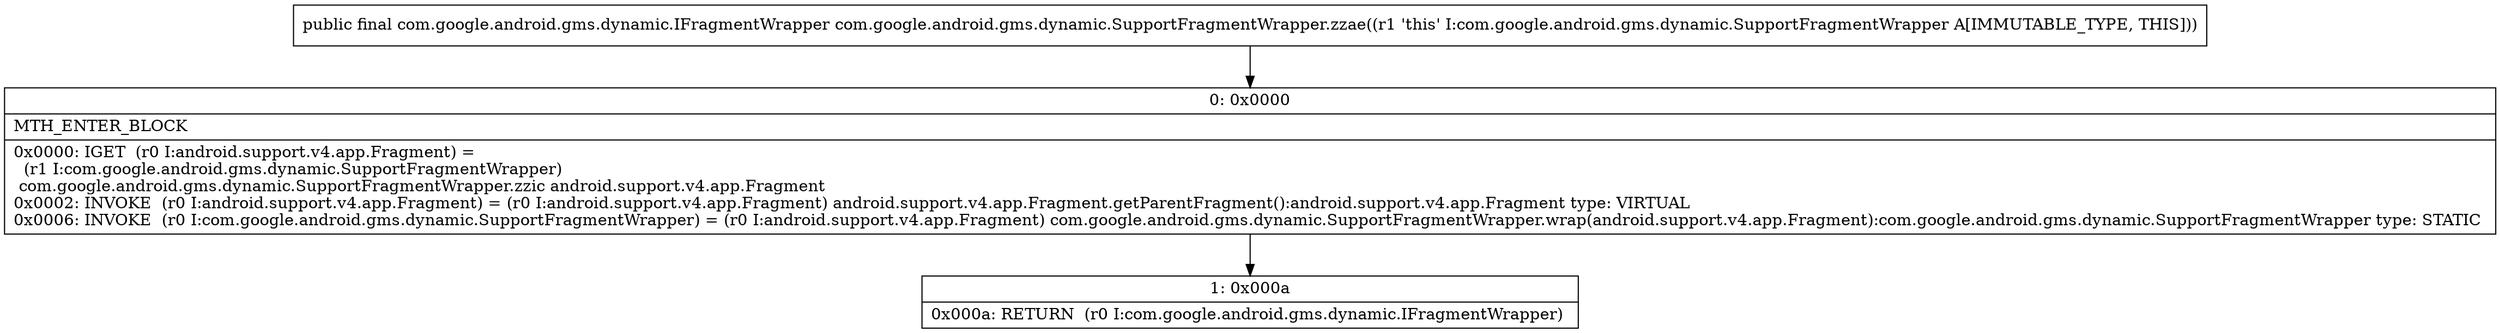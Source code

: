 digraph "CFG forcom.google.android.gms.dynamic.SupportFragmentWrapper.zzae()Lcom\/google\/android\/gms\/dynamic\/IFragmentWrapper;" {
Node_0 [shape=record,label="{0\:\ 0x0000|MTH_ENTER_BLOCK\l|0x0000: IGET  (r0 I:android.support.v4.app.Fragment) = \l  (r1 I:com.google.android.gms.dynamic.SupportFragmentWrapper)\l com.google.android.gms.dynamic.SupportFragmentWrapper.zzic android.support.v4.app.Fragment \l0x0002: INVOKE  (r0 I:android.support.v4.app.Fragment) = (r0 I:android.support.v4.app.Fragment) android.support.v4.app.Fragment.getParentFragment():android.support.v4.app.Fragment type: VIRTUAL \l0x0006: INVOKE  (r0 I:com.google.android.gms.dynamic.SupportFragmentWrapper) = (r0 I:android.support.v4.app.Fragment) com.google.android.gms.dynamic.SupportFragmentWrapper.wrap(android.support.v4.app.Fragment):com.google.android.gms.dynamic.SupportFragmentWrapper type: STATIC \l}"];
Node_1 [shape=record,label="{1\:\ 0x000a|0x000a: RETURN  (r0 I:com.google.android.gms.dynamic.IFragmentWrapper) \l}"];
MethodNode[shape=record,label="{public final com.google.android.gms.dynamic.IFragmentWrapper com.google.android.gms.dynamic.SupportFragmentWrapper.zzae((r1 'this' I:com.google.android.gms.dynamic.SupportFragmentWrapper A[IMMUTABLE_TYPE, THIS])) }"];
MethodNode -> Node_0;
Node_0 -> Node_1;
}

